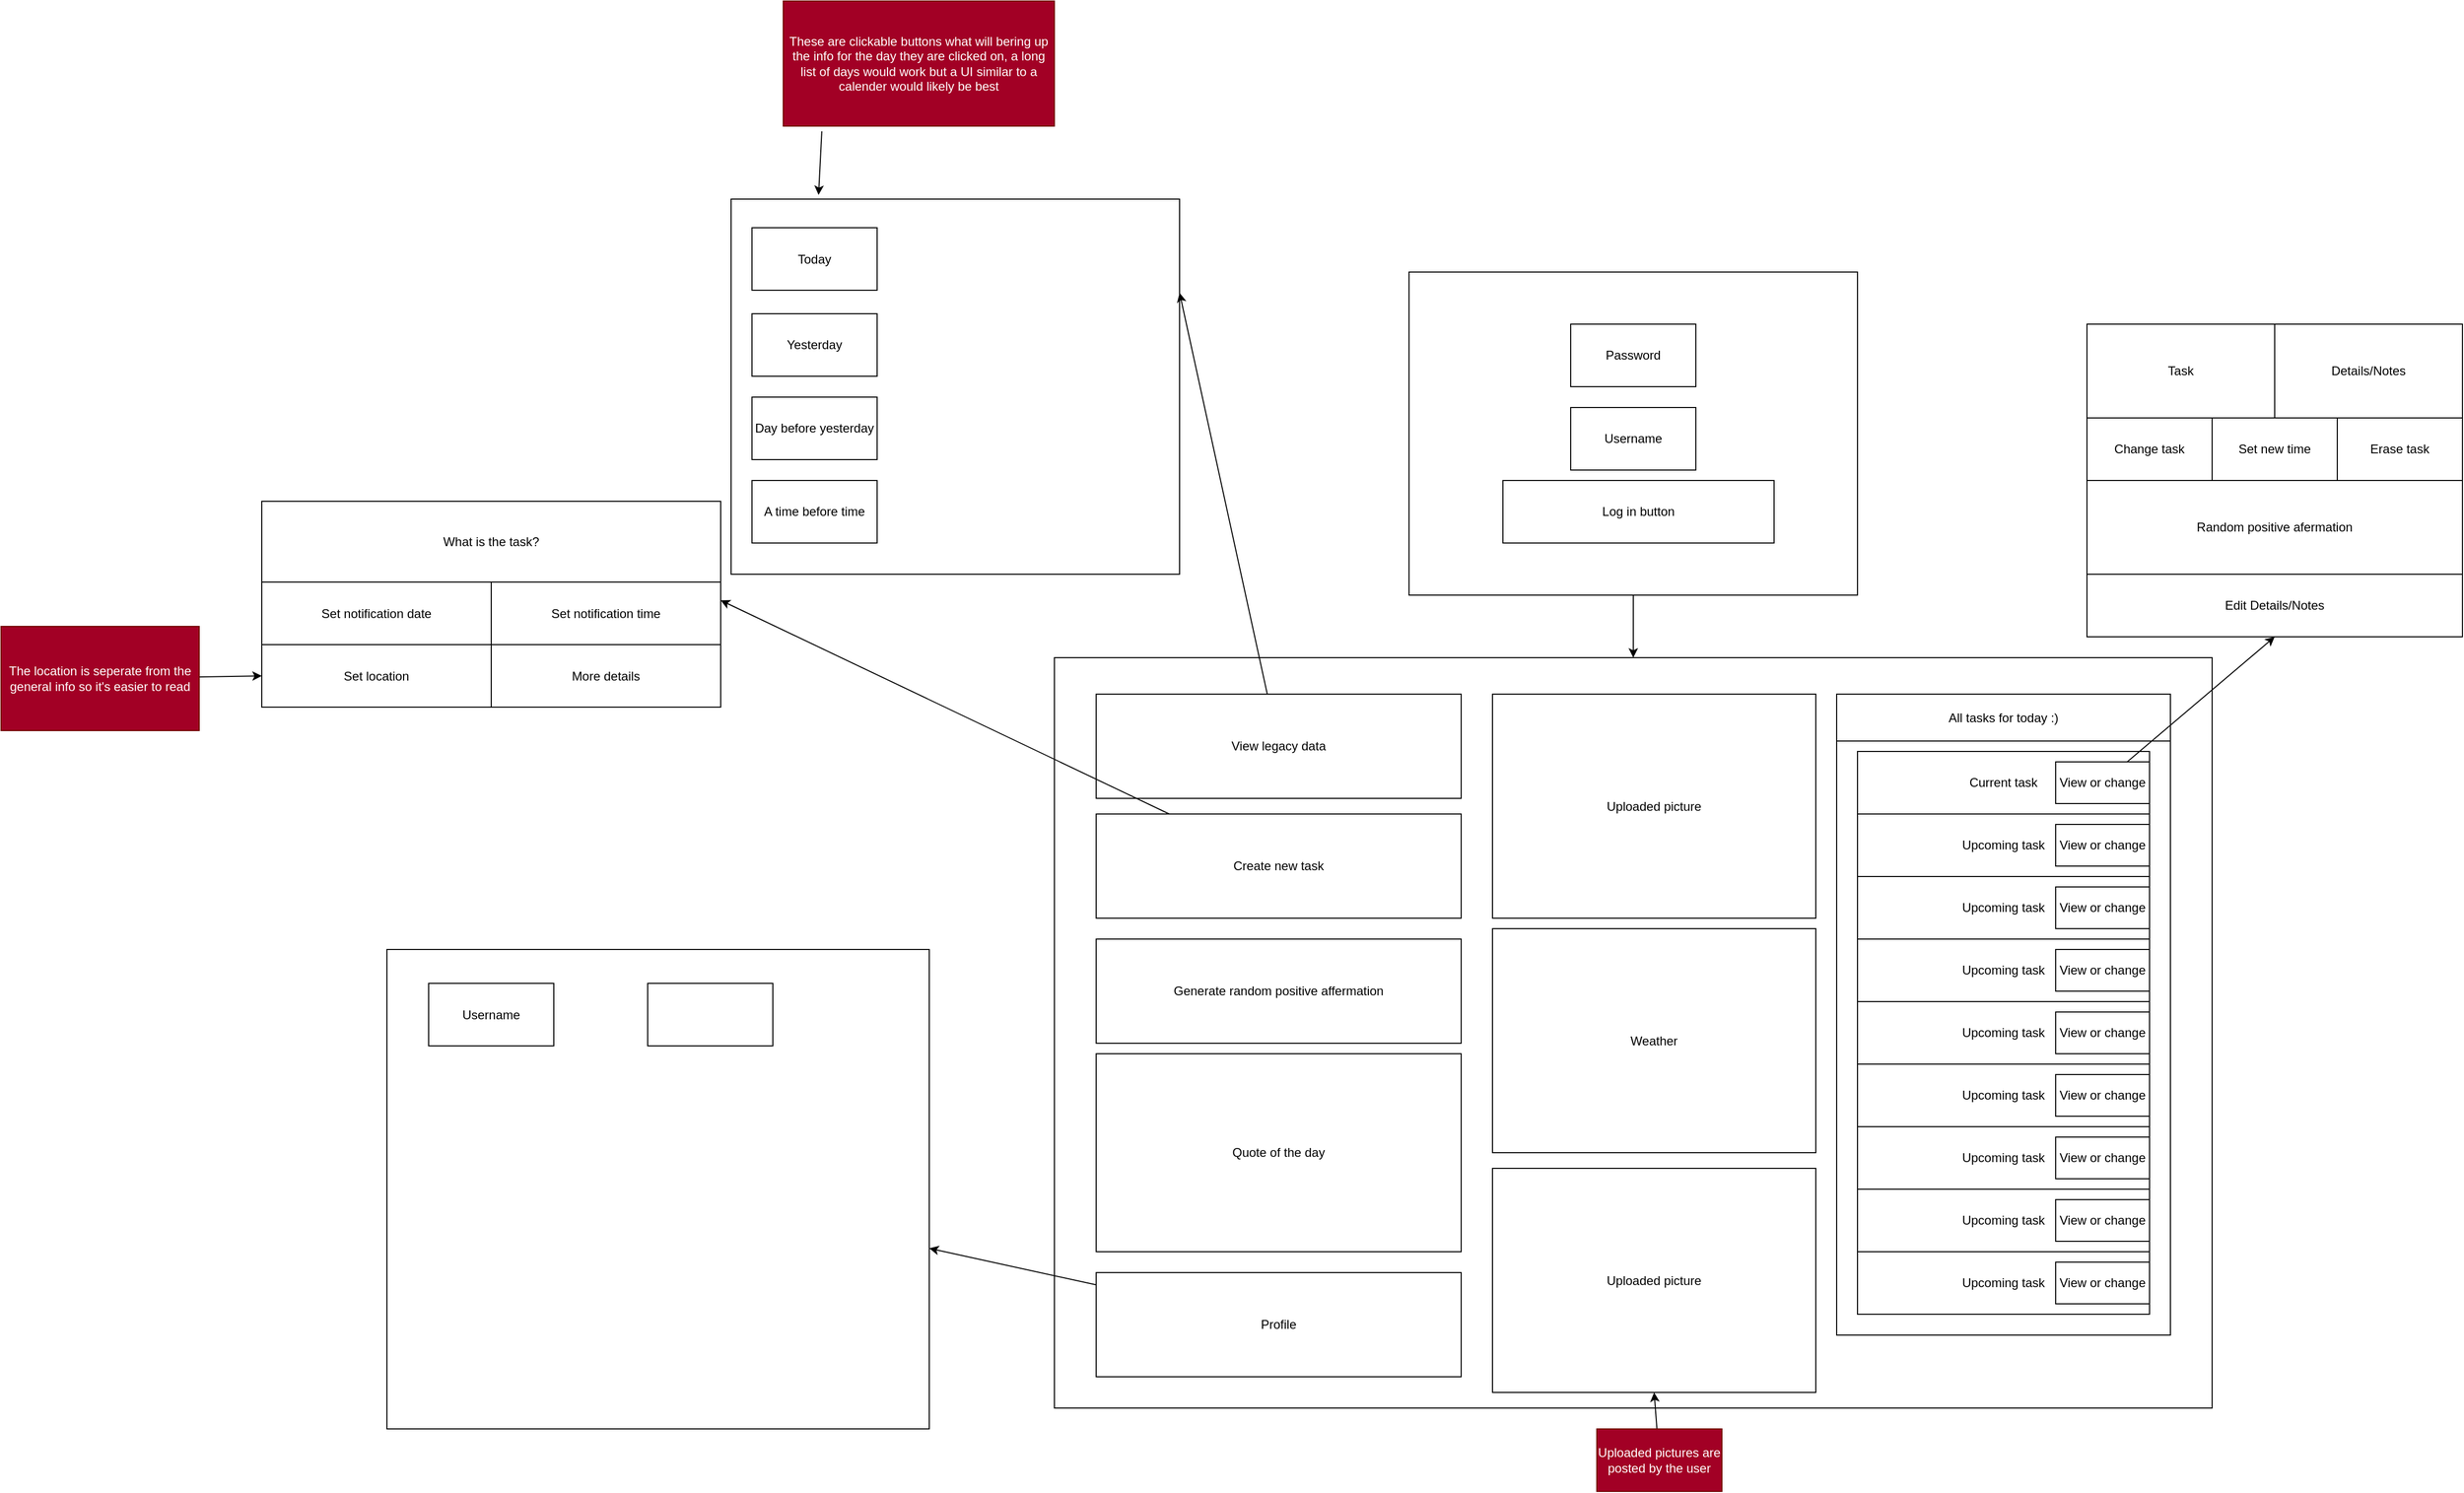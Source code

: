<mxfile>
    <diagram id="hrPpIJL88KWeDae8aYr6" name="Page-1">
        <mxGraphModel dx="3289" dy="1890" grid="1" gridSize="10" guides="1" tooltips="1" connect="1" arrows="1" fold="1" page="1" pageScale="1" pageWidth="850" pageHeight="1100" math="0" shadow="0">
            <root>
                <mxCell id="0"/>
                <mxCell id="1" parent="0"/>
                <mxCell id="83" value="" style="rounded=0;whiteSpace=wrap;html=1;" vertex="1" parent="1">
                    <mxGeometry x="-900" y="100" width="440" height="190" as="geometry"/>
                </mxCell>
                <mxCell id="12" value="" style="rounded=0;whiteSpace=wrap;html=1;" vertex="1" parent="1">
                    <mxGeometry x="-450" y="-190" width="430" height="360" as="geometry"/>
                </mxCell>
                <mxCell id="49" value="" style="rounded=0;whiteSpace=wrap;html=1;" vertex="1" parent="1">
                    <mxGeometry x="850" y="-70" width="360" height="300" as="geometry"/>
                </mxCell>
                <mxCell id="6" value="" style="rounded=0;whiteSpace=wrap;html=1;" vertex="1" parent="1">
                    <mxGeometry x="-140" y="250" width="1110" height="720" as="geometry"/>
                </mxCell>
                <mxCell id="8" value="" style="edgeStyle=none;html=1;" edge="1" parent="1" source="2" target="6">
                    <mxGeometry relative="1" as="geometry"/>
                </mxCell>
                <mxCell id="2" value="" style="rounded=0;whiteSpace=wrap;html=1;" vertex="1" parent="1">
                    <mxGeometry x="200" y="-120" width="430" height="310" as="geometry"/>
                </mxCell>
                <mxCell id="9" value="" style="rounded=0;whiteSpace=wrap;html=1;" vertex="1" parent="1">
                    <mxGeometry x="610" y="285" width="320" height="615" as="geometry"/>
                </mxCell>
                <mxCell id="10" value="Uploaded picture" style="rounded=0;whiteSpace=wrap;html=1;" vertex="1" parent="1">
                    <mxGeometry x="280" y="285" width="310" height="215" as="geometry"/>
                </mxCell>
                <mxCell id="15" value="Username" style="rounded=0;whiteSpace=wrap;html=1;" vertex="1" parent="1">
                    <mxGeometry x="355" y="10" width="120" height="60" as="geometry"/>
                </mxCell>
                <mxCell id="16" value="Password" style="rounded=0;whiteSpace=wrap;html=1;" vertex="1" parent="1">
                    <mxGeometry x="355" y="-70" width="120" height="60" as="geometry"/>
                </mxCell>
                <mxCell id="18" value="Current task" style="rounded=0;whiteSpace=wrap;html=1;" vertex="1" parent="1">
                    <mxGeometry x="630" y="340" width="280" height="60" as="geometry"/>
                </mxCell>
                <mxCell id="19" value="Upcoming task" style="rounded=0;whiteSpace=wrap;html=1;" vertex="1" parent="1">
                    <mxGeometry x="630" y="400" width="280" height="60" as="geometry"/>
                </mxCell>
                <mxCell id="20" value="&lt;span&gt;Upcoming task&lt;/span&gt;" style="rounded=0;whiteSpace=wrap;html=1;" vertex="1" parent="1">
                    <mxGeometry x="630" y="460" width="280" height="60" as="geometry"/>
                </mxCell>
                <mxCell id="21" value="&lt;span&gt;Upcoming task&lt;/span&gt;" style="rounded=0;whiteSpace=wrap;html=1;" vertex="1" parent="1">
                    <mxGeometry x="630" y="520" width="280" height="60" as="geometry"/>
                </mxCell>
                <mxCell id="22" value="&lt;span&gt;Upcoming task&lt;/span&gt;" style="rounded=0;whiteSpace=wrap;html=1;" vertex="1" parent="1">
                    <mxGeometry x="630" y="580" width="280" height="60" as="geometry"/>
                </mxCell>
                <mxCell id="23" value="&lt;span&gt;Upcoming task&lt;/span&gt;" style="rounded=0;whiteSpace=wrap;html=1;" vertex="1" parent="1">
                    <mxGeometry x="630" y="640" width="280" height="60" as="geometry"/>
                </mxCell>
                <mxCell id="24" value="&lt;span&gt;Upcoming task&lt;/span&gt;" style="rounded=0;whiteSpace=wrap;html=1;" vertex="1" parent="1">
                    <mxGeometry x="630" y="700" width="280" height="60" as="geometry"/>
                </mxCell>
                <mxCell id="25" value="&lt;span&gt;Upcoming task&lt;/span&gt;" style="rounded=0;whiteSpace=wrap;html=1;" vertex="1" parent="1">
                    <mxGeometry x="630" y="760" width="280" height="60" as="geometry"/>
                </mxCell>
                <mxCell id="26" value="&lt;span&gt;Upcoming task&lt;/span&gt;" style="rounded=0;whiteSpace=wrap;html=1;" vertex="1" parent="1">
                    <mxGeometry x="630" y="820" width="280" height="60" as="geometry"/>
                </mxCell>
                <mxCell id="27" value="All tasks for today :)" style="rounded=0;whiteSpace=wrap;html=1;" vertex="1" parent="1">
                    <mxGeometry x="610" y="285" width="320" height="45" as="geometry"/>
                </mxCell>
                <mxCell id="55" style="edgeStyle=none;html=1;entryX=0.5;entryY=1;entryDx=0;entryDy=0;" edge="1" parent="1" source="29" target="49">
                    <mxGeometry relative="1" as="geometry"/>
                </mxCell>
                <mxCell id="29" value="View or change" style="rounded=0;whiteSpace=wrap;html=1;" vertex="1" parent="1">
                    <mxGeometry x="820" y="350" width="90" height="40" as="geometry"/>
                </mxCell>
                <mxCell id="48" value="Task" style="rounded=0;whiteSpace=wrap;html=1;" vertex="1" parent="1">
                    <mxGeometry x="850" y="-70" width="180" height="90" as="geometry"/>
                </mxCell>
                <mxCell id="50" value="Change task" style="rounded=0;whiteSpace=wrap;html=1;" vertex="1" parent="1">
                    <mxGeometry x="850" y="20" width="120" height="60" as="geometry"/>
                </mxCell>
                <mxCell id="51" value="Erase task" style="rounded=0;whiteSpace=wrap;html=1;" vertex="1" parent="1">
                    <mxGeometry x="1090" y="20" width="120" height="60" as="geometry"/>
                </mxCell>
                <mxCell id="52" value="Set new time" style="rounded=0;whiteSpace=wrap;html=1;" vertex="1" parent="1">
                    <mxGeometry x="970" y="20" width="120" height="60" as="geometry"/>
                </mxCell>
                <mxCell id="53" value="Random positive afermation" style="rounded=0;whiteSpace=wrap;html=1;" vertex="1" parent="1">
                    <mxGeometry x="850" y="80" width="360" height="90" as="geometry"/>
                </mxCell>
                <mxCell id="59" value="View or change" style="rounded=0;whiteSpace=wrap;html=1;" vertex="1" parent="1">
                    <mxGeometry x="820" y="650" width="90" height="40" as="geometry"/>
                </mxCell>
                <mxCell id="60" value="View or change" style="rounded=0;whiteSpace=wrap;html=1;" vertex="1" parent="1">
                    <mxGeometry x="820" y="710" width="90" height="40" as="geometry"/>
                </mxCell>
                <mxCell id="61" value="View or change" style="rounded=0;whiteSpace=wrap;html=1;" vertex="1" parent="1">
                    <mxGeometry x="820" y="770" width="90" height="40" as="geometry"/>
                </mxCell>
                <mxCell id="62" value="View or change" style="rounded=0;whiteSpace=wrap;html=1;" vertex="1" parent="1">
                    <mxGeometry x="820" y="830" width="90" height="40" as="geometry"/>
                </mxCell>
                <mxCell id="63" value="View or change" style="rounded=0;whiteSpace=wrap;html=1;" vertex="1" parent="1">
                    <mxGeometry x="820" y="470" width="90" height="40" as="geometry"/>
                </mxCell>
                <mxCell id="64" value="View or change" style="rounded=0;whiteSpace=wrap;html=1;" vertex="1" parent="1">
                    <mxGeometry x="820" y="530" width="90" height="40" as="geometry"/>
                </mxCell>
                <mxCell id="65" value="View or change" style="rounded=0;whiteSpace=wrap;html=1;" vertex="1" parent="1">
                    <mxGeometry x="820" y="590" width="90" height="40" as="geometry"/>
                </mxCell>
                <mxCell id="66" value="View or change" style="rounded=0;whiteSpace=wrap;html=1;" vertex="1" parent="1">
                    <mxGeometry x="820" y="410" width="90" height="40" as="geometry"/>
                </mxCell>
                <mxCell id="68" value="Log in button" style="rounded=0;whiteSpace=wrap;html=1;" vertex="1" parent="1">
                    <mxGeometry x="290" y="80" width="260" height="60" as="geometry"/>
                </mxCell>
                <mxCell id="75" style="edgeStyle=none;html=1;entryX=1;entryY=0.25;entryDx=0;entryDy=0;" edge="1" parent="1" source="69" target="12">
                    <mxGeometry relative="1" as="geometry"/>
                </mxCell>
                <mxCell id="69" value="View legacy data" style="rounded=0;whiteSpace=wrap;html=1;" vertex="1" parent="1">
                    <mxGeometry x="-100" y="285" width="350" height="100" as="geometry"/>
                </mxCell>
                <mxCell id="84" style="edgeStyle=none;html=1;entryX=1;entryY=0.5;entryDx=0;entryDy=0;" edge="1" parent="1" source="71" target="83">
                    <mxGeometry relative="1" as="geometry"/>
                </mxCell>
                <mxCell id="71" value="Create new task&lt;span style=&quot;color: rgba(0 , 0 , 0 , 0) ; font-family: monospace ; font-size: 0px&quot;&gt;%3CmxGraphModel%3E%3Croot%3E%3CmxCell%20id%3D%220%22%2F%3E%3CmxCell%20id%3D%221%22%20parent%3D%220%22%2F%3E%3CmxCell%20id%3D%222%22%20value%3D%22View%20legacy%20data%22%20style%3D%22rounded%3D0%3BwhiteSpace%3Dwrap%3Bhtml%3D1%3B%22%20vertex%3D%221%22%20parent%3D%221%22%3E%3CmxGeometry%20x%3D%22-100%22%20y%3D%22285%22%20width%3D%22350%22%20height%3D%22100%22%20as%3D%22geometry%22%2F%3E%3C%2FmxCell%3E%3C%2Froot%3E%3C%2FmxGraphModel%3E&lt;/span&gt;" style="rounded=0;whiteSpace=wrap;html=1;" vertex="1" parent="1">
                    <mxGeometry x="-100" y="400" width="350" height="100" as="geometry"/>
                </mxCell>
                <mxCell id="72" value="Generate random positive affermation" style="rounded=0;whiteSpace=wrap;html=1;" vertex="1" parent="1">
                    <mxGeometry x="-100" y="520" width="350" height="100" as="geometry"/>
                </mxCell>
                <mxCell id="103" style="edgeStyle=none;html=1;" edge="1" parent="1" source="74" target="100">
                    <mxGeometry relative="1" as="geometry"/>
                </mxCell>
                <mxCell id="74" value="Profile" style="rounded=0;whiteSpace=wrap;html=1;" vertex="1" parent="1">
                    <mxGeometry x="-100" y="840" width="350" height="100" as="geometry"/>
                </mxCell>
                <mxCell id="76" value="Yesterday" style="rounded=0;whiteSpace=wrap;html=1;" vertex="1" parent="1">
                    <mxGeometry x="-430" y="-80" width="120" height="60" as="geometry"/>
                </mxCell>
                <mxCell id="77" value="Today" style="rounded=0;whiteSpace=wrap;html=1;" vertex="1" parent="1">
                    <mxGeometry x="-430" y="-162.5" width="120" height="60" as="geometry"/>
                </mxCell>
                <mxCell id="79" value="A time before time" style="rounded=0;whiteSpace=wrap;html=1;" vertex="1" parent="1">
                    <mxGeometry x="-430" y="80" width="120" height="60" as="geometry"/>
                </mxCell>
                <mxCell id="80" value="Day before yesterday" style="rounded=0;whiteSpace=wrap;html=1;" vertex="1" parent="1">
                    <mxGeometry x="-430" width="120" height="60" as="geometry"/>
                </mxCell>
                <mxCell id="82" value="" style="edgeStyle=none;html=1;entryX=0.195;entryY=-0.011;entryDx=0;entryDy=0;entryPerimeter=0;" edge="1" parent="1" target="12">
                    <mxGeometry relative="1" as="geometry">
                        <mxPoint x="-363.049" y="-255" as="sourcePoint"/>
                    </mxGeometry>
                </mxCell>
                <mxCell id="81" value="These are clickable buttons what will bering up the info for the day they are clicked on, a long list of days would work but a UI similar to a calender would likely be best" style="rounded=0;whiteSpace=wrap;html=1;fillColor=#a20025;fontColor=#ffffff;strokeColor=#6F0000;" vertex="1" parent="1">
                    <mxGeometry x="-400" y="-380" width="260" height="120" as="geometry"/>
                </mxCell>
                <mxCell id="85" value="What is the task?" style="rounded=0;whiteSpace=wrap;html=1;" vertex="1" parent="1">
                    <mxGeometry x="-900" y="100" width="440" height="77.5" as="geometry"/>
                </mxCell>
                <mxCell id="86" value="Set notification time" style="rounded=0;whiteSpace=wrap;html=1;" vertex="1" parent="1">
                    <mxGeometry x="-680" y="177.5" width="220" height="60" as="geometry"/>
                </mxCell>
                <mxCell id="87" value="Set notification date" style="rounded=0;whiteSpace=wrap;html=1;" vertex="1" parent="1">
                    <mxGeometry x="-900" y="177.5" width="220" height="60" as="geometry"/>
                </mxCell>
                <mxCell id="88" value="Set location" style="rounded=0;whiteSpace=wrap;html=1;" vertex="1" parent="1">
                    <mxGeometry x="-900" y="237.5" width="220" height="60" as="geometry"/>
                </mxCell>
                <mxCell id="90" style="edgeStyle=none;html=1;entryX=0;entryY=0.5;entryDx=0;entryDy=0;" edge="1" parent="1" source="89" target="88">
                    <mxGeometry relative="1" as="geometry"/>
                </mxCell>
                <mxCell id="89" value="The location is seperate from the general info so it's easier to read" style="rounded=0;whiteSpace=wrap;html=1;fillColor=#a20025;fontColor=#ffffff;strokeColor=#6F0000;" vertex="1" parent="1">
                    <mxGeometry x="-1150" y="220" width="190" height="100" as="geometry"/>
                </mxCell>
                <mxCell id="91" value="More details" style="rounded=0;whiteSpace=wrap;html=1;" vertex="1" parent="1">
                    <mxGeometry x="-680" y="237.5" width="220" height="60" as="geometry"/>
                </mxCell>
                <mxCell id="92" value="Details/Notes" style="rounded=0;whiteSpace=wrap;html=1;" vertex="1" parent="1">
                    <mxGeometry x="1030" y="-70" width="180" height="90" as="geometry"/>
                </mxCell>
                <mxCell id="93" value="Edit Details/Notes" style="rounded=0;whiteSpace=wrap;html=1;" vertex="1" parent="1">
                    <mxGeometry x="850" y="170" width="360" height="60" as="geometry"/>
                </mxCell>
                <mxCell id="95" value="Weather" style="rounded=0;whiteSpace=wrap;html=1;" vertex="1" parent="1">
                    <mxGeometry x="280" y="510" width="310" height="215" as="geometry"/>
                </mxCell>
                <mxCell id="96" value="Uploaded picture" style="rounded=0;whiteSpace=wrap;html=1;" vertex="1" parent="1">
                    <mxGeometry x="280" y="740" width="310" height="215" as="geometry"/>
                </mxCell>
                <mxCell id="98" style="edgeStyle=none;html=1;entryX=0.5;entryY=1;entryDx=0;entryDy=0;" edge="1" parent="1" source="97" target="96">
                    <mxGeometry relative="1" as="geometry"/>
                </mxCell>
                <mxCell id="97" value="Uploaded pictures are posted by the user" style="rounded=0;whiteSpace=wrap;html=1;fillColor=#a20025;fontColor=#ffffff;strokeColor=#6F0000;" vertex="1" parent="1">
                    <mxGeometry x="380" y="990" width="120" height="60" as="geometry"/>
                </mxCell>
                <mxCell id="99" value="Quote of the day" style="rounded=0;whiteSpace=wrap;html=1;" vertex="1" parent="1">
                    <mxGeometry x="-100" y="630" width="350" height="190" as="geometry"/>
                </mxCell>
                <mxCell id="100" value="" style="rounded=0;whiteSpace=wrap;html=1;" vertex="1" parent="1">
                    <mxGeometry x="-780" y="530" width="520" height="460" as="geometry"/>
                </mxCell>
                <mxCell id="101" value="" style="rounded=0;whiteSpace=wrap;html=1;" vertex="1" parent="1">
                    <mxGeometry x="-530" y="562.5" width="120" height="60" as="geometry"/>
                </mxCell>
                <mxCell id="102" value="Username" style="rounded=0;whiteSpace=wrap;html=1;" vertex="1" parent="1">
                    <mxGeometry x="-740" y="562.5" width="120" height="60" as="geometry"/>
                </mxCell>
            </root>
        </mxGraphModel>
    </diagram>
</mxfile>